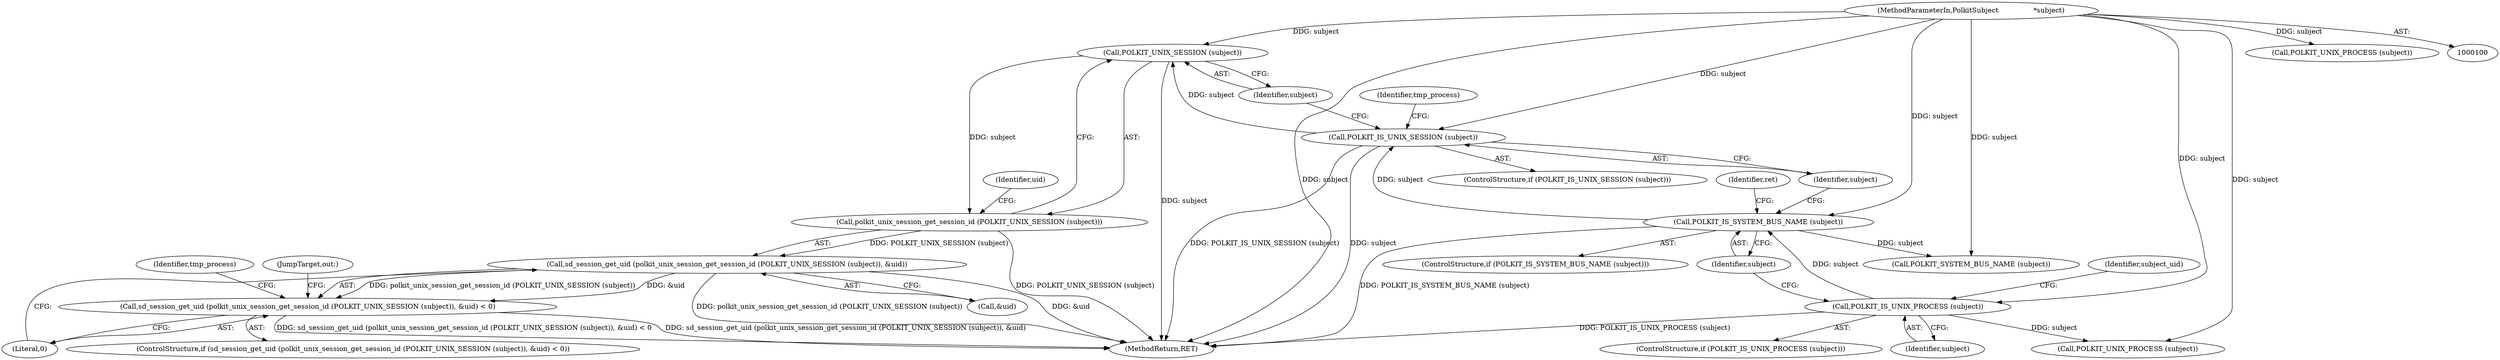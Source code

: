 digraph "0_polkit_bc7ffad53643a9c80231fc41f5582d6a8931c32c_1@pointer" {
"1000195" [label="(Call,POLKIT_UNIX_SESSION (subject))"];
"1000187" [label="(Call,POLKIT_IS_UNIX_SESSION (subject))"];
"1000170" [label="(Call,POLKIT_IS_SYSTEM_BUS_NAME (subject))"];
"1000115" [label="(Call,POLKIT_IS_UNIX_PROCESS (subject))"];
"1000102" [label="(MethodParameterIn,PolkitSubject                *subject)"];
"1000194" [label="(Call,polkit_unix_session_get_session_id (POLKIT_UNIX_SESSION (subject)))"];
"1000193" [label="(Call,sd_session_get_uid (polkit_unix_session_get_session_id (POLKIT_UNIX_SESSION (subject)), &uid))"];
"1000192" [label="(Call,sd_session_get_uid (polkit_unix_session_get_session_id (POLKIT_UNIX_SESSION (subject)), &uid) < 0)"];
"1000116" [label="(Identifier,subject)"];
"1000102" [label="(MethodParameterIn,PolkitSubject                *subject)"];
"1000204" [label="(Identifier,tmp_process)"];
"1000170" [label="(Call,POLKIT_IS_SYSTEM_BUS_NAME (subject))"];
"1000199" [label="(Literal,0)"];
"1000114" [label="(ControlStructure,if (POLKIT_IS_UNIX_PROCESS (subject)))"];
"1000232" [label="(MethodReturn,RET)"];
"1000197" [label="(Call,&uid)"];
"1000115" [label="(Call,POLKIT_IS_UNIX_PROCESS (subject))"];
"1000194" [label="(Call,polkit_unix_session_get_session_id (POLKIT_UNIX_SESSION (subject)))"];
"1000196" [label="(Identifier,subject)"];
"1000174" [label="(Identifier,ret)"];
"1000124" [label="(Call,POLKIT_UNIX_PROCESS (subject))"];
"1000213" [label="(JumpTarget,out:)"];
"1000178" [label="(Call,POLKIT_SYSTEM_BUS_NAME (subject))"];
"1000193" [label="(Call,sd_session_get_uid (polkit_unix_session_get_session_id (POLKIT_UNIX_SESSION (subject)), &uid))"];
"1000191" [label="(ControlStructure,if (sd_session_get_uid (polkit_unix_session_get_session_id (POLKIT_UNIX_SESSION (subject)), &uid) < 0))"];
"1000186" [label="(ControlStructure,if (POLKIT_IS_UNIX_SESSION (subject)))"];
"1000187" [label="(Call,POLKIT_IS_UNIX_SESSION (subject))"];
"1000227" [label="(Identifier,tmp_process)"];
"1000198" [label="(Identifier,uid)"];
"1000192" [label="(Call,sd_session_get_uid (polkit_unix_session_get_session_id (POLKIT_UNIX_SESSION (subject)), &uid) < 0)"];
"1000195" [label="(Call,POLKIT_UNIX_SESSION (subject))"];
"1000171" [label="(Identifier,subject)"];
"1000169" [label="(ControlStructure,if (POLKIT_IS_SYSTEM_BUS_NAME (subject)))"];
"1000122" [label="(Identifier,subject_uid)"];
"1000146" [label="(Call,POLKIT_UNIX_PROCESS (subject))"];
"1000188" [label="(Identifier,subject)"];
"1000195" -> "1000194"  [label="AST: "];
"1000195" -> "1000196"  [label="CFG: "];
"1000196" -> "1000195"  [label="AST: "];
"1000194" -> "1000195"  [label="CFG: "];
"1000195" -> "1000232"  [label="DDG: subject"];
"1000195" -> "1000194"  [label="DDG: subject"];
"1000187" -> "1000195"  [label="DDG: subject"];
"1000102" -> "1000195"  [label="DDG: subject"];
"1000187" -> "1000186"  [label="AST: "];
"1000187" -> "1000188"  [label="CFG: "];
"1000188" -> "1000187"  [label="AST: "];
"1000196" -> "1000187"  [label="CFG: "];
"1000227" -> "1000187"  [label="CFG: "];
"1000187" -> "1000232"  [label="DDG: POLKIT_IS_UNIX_SESSION (subject)"];
"1000187" -> "1000232"  [label="DDG: subject"];
"1000170" -> "1000187"  [label="DDG: subject"];
"1000102" -> "1000187"  [label="DDG: subject"];
"1000170" -> "1000169"  [label="AST: "];
"1000170" -> "1000171"  [label="CFG: "];
"1000171" -> "1000170"  [label="AST: "];
"1000174" -> "1000170"  [label="CFG: "];
"1000188" -> "1000170"  [label="CFG: "];
"1000170" -> "1000232"  [label="DDG: POLKIT_IS_SYSTEM_BUS_NAME (subject)"];
"1000115" -> "1000170"  [label="DDG: subject"];
"1000102" -> "1000170"  [label="DDG: subject"];
"1000170" -> "1000178"  [label="DDG: subject"];
"1000115" -> "1000114"  [label="AST: "];
"1000115" -> "1000116"  [label="CFG: "];
"1000116" -> "1000115"  [label="AST: "];
"1000122" -> "1000115"  [label="CFG: "];
"1000171" -> "1000115"  [label="CFG: "];
"1000115" -> "1000232"  [label="DDG: POLKIT_IS_UNIX_PROCESS (subject)"];
"1000102" -> "1000115"  [label="DDG: subject"];
"1000115" -> "1000124"  [label="DDG: subject"];
"1000102" -> "1000100"  [label="AST: "];
"1000102" -> "1000232"  [label="DDG: subject"];
"1000102" -> "1000124"  [label="DDG: subject"];
"1000102" -> "1000146"  [label="DDG: subject"];
"1000102" -> "1000178"  [label="DDG: subject"];
"1000194" -> "1000193"  [label="AST: "];
"1000198" -> "1000194"  [label="CFG: "];
"1000194" -> "1000232"  [label="DDG: POLKIT_UNIX_SESSION (subject)"];
"1000194" -> "1000193"  [label="DDG: POLKIT_UNIX_SESSION (subject)"];
"1000193" -> "1000192"  [label="AST: "];
"1000193" -> "1000197"  [label="CFG: "];
"1000197" -> "1000193"  [label="AST: "];
"1000199" -> "1000193"  [label="CFG: "];
"1000193" -> "1000232"  [label="DDG: &uid"];
"1000193" -> "1000232"  [label="DDG: polkit_unix_session_get_session_id (POLKIT_UNIX_SESSION (subject))"];
"1000193" -> "1000192"  [label="DDG: polkit_unix_session_get_session_id (POLKIT_UNIX_SESSION (subject))"];
"1000193" -> "1000192"  [label="DDG: &uid"];
"1000192" -> "1000191"  [label="AST: "];
"1000192" -> "1000199"  [label="CFG: "];
"1000199" -> "1000192"  [label="AST: "];
"1000204" -> "1000192"  [label="CFG: "];
"1000213" -> "1000192"  [label="CFG: "];
"1000192" -> "1000232"  [label="DDG: sd_session_get_uid (polkit_unix_session_get_session_id (POLKIT_UNIX_SESSION (subject)), &uid)"];
"1000192" -> "1000232"  [label="DDG: sd_session_get_uid (polkit_unix_session_get_session_id (POLKIT_UNIX_SESSION (subject)), &uid) < 0"];
}
